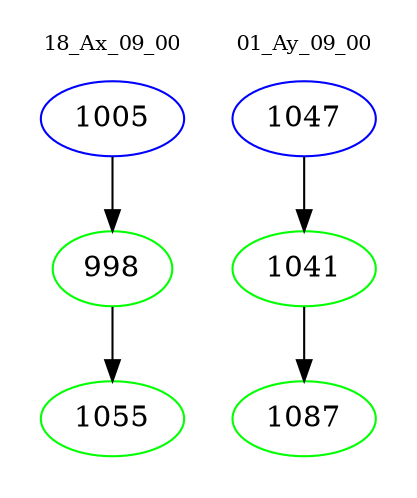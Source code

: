 digraph{
subgraph cluster_0 {
color = white
label = "18_Ax_09_00";
fontsize=10;
T0_1005 [label="1005", color="blue"]
T0_1005 -> T0_998 [color="black"]
T0_998 [label="998", color="green"]
T0_998 -> T0_1055 [color="black"]
T0_1055 [label="1055", color="green"]
}
subgraph cluster_1 {
color = white
label = "01_Ay_09_00";
fontsize=10;
T1_1047 [label="1047", color="blue"]
T1_1047 -> T1_1041 [color="black"]
T1_1041 [label="1041", color="green"]
T1_1041 -> T1_1087 [color="black"]
T1_1087 [label="1087", color="green"]
}
}
